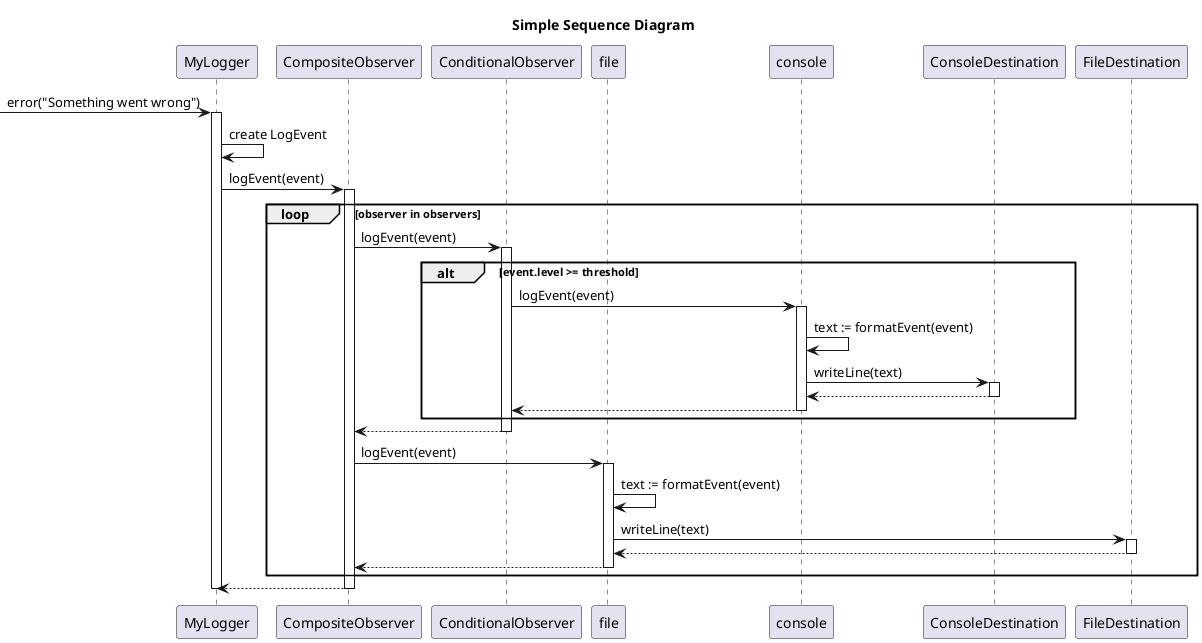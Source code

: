 @startuml

title Simple Sequence Diagram

participant MyLogger
participant CompositeObserver
participant ConditionalObserver
participant file
participant console
participant ConsoleDestination
participant FileDestination


[-> MyLogger: error("Something went wrong")
activate MyLogger
  MyLogger -> MyLogger: create LogEvent
  MyLogger -> CompositeObserver ++: logEvent(event)

  loop observer in observers
    CompositeObserver -> ConditionalObserver ++: logEvent(event)
    alt event.level >= threshold
        ConditionalObserver -> console ++: logEvent(event)
        console -> console: text := formatEvent(event)
        console -> ConsoleDestination ++: writeLine(text)
        console <-- ConsoleDestination --
        ConditionalObserver <-- console --
    end
    CompositeObserver <-- ConditionalObserver --
  
    CompositeObserver -> file ++: logEvent(event)
      file -> file: text := formatEvent(event)
      file -> FileDestination ++: writeLine(text)
      file <-- FileDestination --
    CompositeObserver <-- file --
  end loop


  MyLogger <-- CompositeObserver --
deactivate MyLogger



@enduml